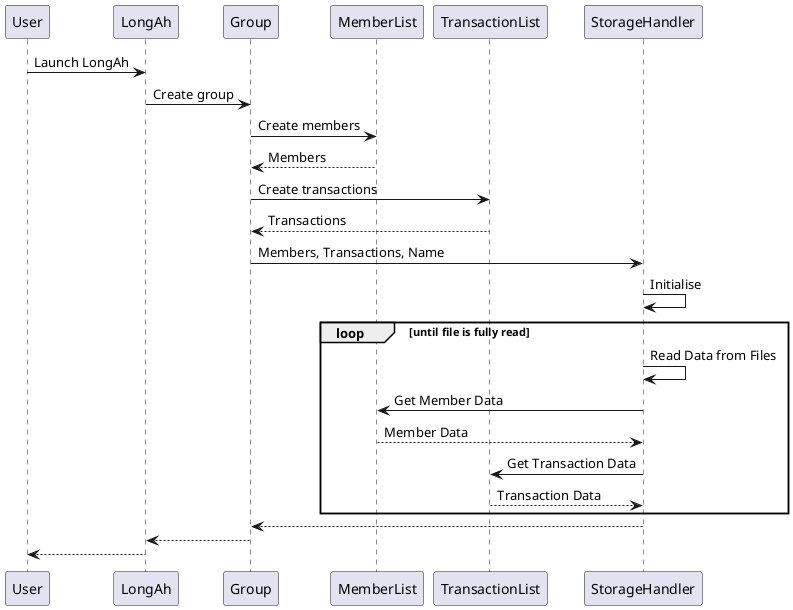 @startuml
participant User
participant LongAh
participant Group
participant MemberList
participant TransactionList
participant StorageHandler

User -> LongAh: Launch LongAh
LongAh -> Group: Create group
Group -> MemberList: Create members
MemberList --> Group: Members
Group -> TransactionList: Create transactions
TransactionList --> Group: Transactions
Group -> StorageHandler: Members, Transactions, Name
StorageHandler -> StorageHandler: Initialise 
loop until file is fully read
StorageHandler -> StorageHandler: Read Data from Files
StorageHandler -> MemberList: Get Member Data
MemberList --> StorageHandler : Member Data
StorageHandler -> TransactionList: Get Transaction Data
TransactionList --> StorageHandler : Transaction Data
end
StorageHandler --> Group
Group --> LongAh
LongAh --> User
@enduml